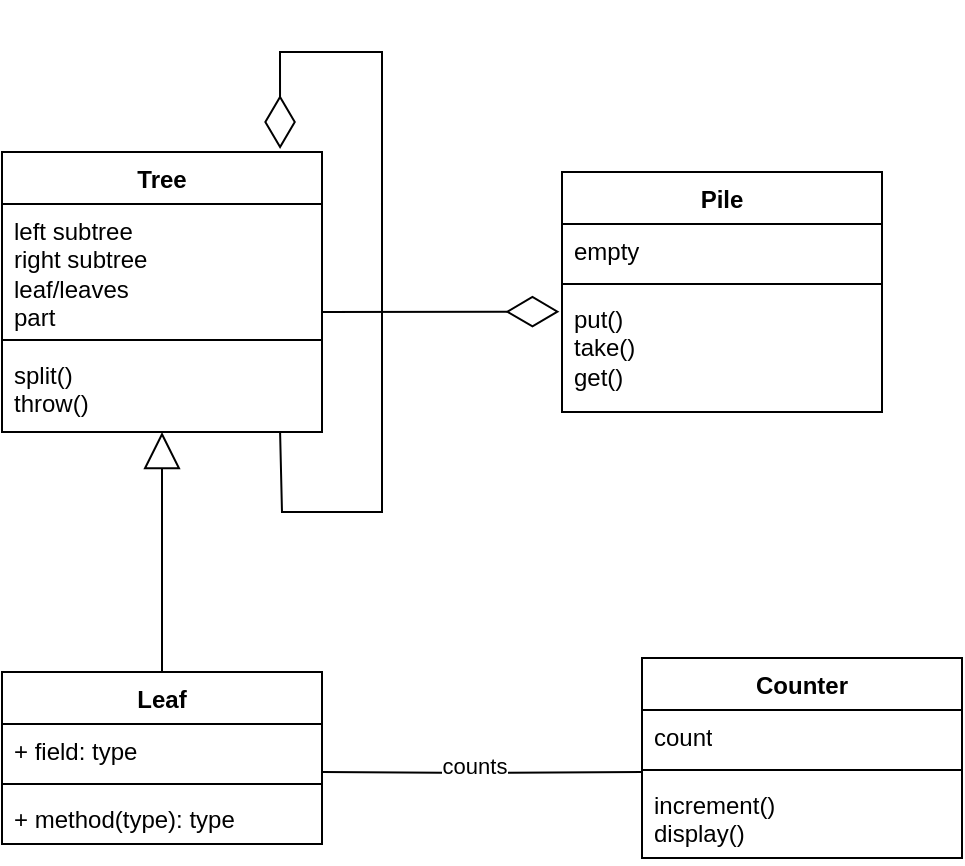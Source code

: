 <mxfile version="24.2.9" type="github">
  <diagram name="Страница — 1" id="dtzEapzKMnemivXaMPEk">
    <mxGraphModel dx="941" dy="515" grid="1" gridSize="10" guides="1" tooltips="1" connect="1" arrows="1" fold="1" page="1" pageScale="1" pageWidth="827" pageHeight="1169" math="0" shadow="0">
      <root>
        <mxCell id="0" />
        <mxCell id="1" parent="0" />
        <mxCell id="sWFpAdtklxmUq8GA6gXG-1" value="Counter" style="swimlane;fontStyle=1;align=center;verticalAlign=top;childLayout=stackLayout;horizontal=1;startSize=26;horizontalStack=0;resizeParent=1;resizeParentMax=0;resizeLast=0;collapsible=1;marginBottom=0;whiteSpace=wrap;html=1;" vertex="1" parent="1">
          <mxGeometry x="380" y="383" width="160" height="100" as="geometry" />
        </mxCell>
        <mxCell id="sWFpAdtklxmUq8GA6gXG-2" value="count" style="text;strokeColor=none;fillColor=none;align=left;verticalAlign=top;spacingLeft=4;spacingRight=4;overflow=hidden;rotatable=0;points=[[0,0.5],[1,0.5]];portConstraint=eastwest;whiteSpace=wrap;html=1;" vertex="1" parent="sWFpAdtklxmUq8GA6gXG-1">
          <mxGeometry y="26" width="160" height="26" as="geometry" />
        </mxCell>
        <mxCell id="sWFpAdtklxmUq8GA6gXG-3" value="" style="line;strokeWidth=1;fillColor=none;align=left;verticalAlign=middle;spacingTop=-1;spacingLeft=3;spacingRight=3;rotatable=0;labelPosition=right;points=[];portConstraint=eastwest;strokeColor=inherit;" vertex="1" parent="sWFpAdtklxmUq8GA6gXG-1">
          <mxGeometry y="52" width="160" height="8" as="geometry" />
        </mxCell>
        <mxCell id="sWFpAdtklxmUq8GA6gXG-4" value="&lt;div&gt;increment()&lt;/div&gt;&lt;div&gt;display()&lt;br&gt;&lt;/div&gt;" style="text;strokeColor=none;fillColor=none;align=left;verticalAlign=top;spacingLeft=4;spacingRight=4;overflow=hidden;rotatable=0;points=[[0,0.5],[1,0.5]];portConstraint=eastwest;whiteSpace=wrap;html=1;" vertex="1" parent="sWFpAdtklxmUq8GA6gXG-1">
          <mxGeometry y="60" width="160" height="40" as="geometry" />
        </mxCell>
        <mxCell id="sWFpAdtklxmUq8GA6gXG-5" value="Leaf" style="swimlane;fontStyle=1;align=center;verticalAlign=top;childLayout=stackLayout;horizontal=1;startSize=26;horizontalStack=0;resizeParent=1;resizeParentMax=0;resizeLast=0;collapsible=1;marginBottom=0;whiteSpace=wrap;html=1;" vertex="1" parent="1">
          <mxGeometry x="60" y="390" width="160" height="86" as="geometry" />
        </mxCell>
        <mxCell id="sWFpAdtklxmUq8GA6gXG-6" value="+ field: type" style="text;strokeColor=none;fillColor=none;align=left;verticalAlign=top;spacingLeft=4;spacingRight=4;overflow=hidden;rotatable=0;points=[[0,0.5],[1,0.5]];portConstraint=eastwest;whiteSpace=wrap;html=1;" vertex="1" parent="sWFpAdtklxmUq8GA6gXG-5">
          <mxGeometry y="26" width="160" height="26" as="geometry" />
        </mxCell>
        <mxCell id="sWFpAdtklxmUq8GA6gXG-7" value="" style="line;strokeWidth=1;fillColor=none;align=left;verticalAlign=middle;spacingTop=-1;spacingLeft=3;spacingRight=3;rotatable=0;labelPosition=right;points=[];portConstraint=eastwest;strokeColor=inherit;" vertex="1" parent="sWFpAdtklxmUq8GA6gXG-5">
          <mxGeometry y="52" width="160" height="8" as="geometry" />
        </mxCell>
        <mxCell id="sWFpAdtklxmUq8GA6gXG-8" value="+ method(type): type" style="text;strokeColor=none;fillColor=none;align=left;verticalAlign=top;spacingLeft=4;spacingRight=4;overflow=hidden;rotatable=0;points=[[0,0.5],[1,0.5]];portConstraint=eastwest;whiteSpace=wrap;html=1;" vertex="1" parent="sWFpAdtklxmUq8GA6gXG-5">
          <mxGeometry y="60" width="160" height="26" as="geometry" />
        </mxCell>
        <mxCell id="sWFpAdtklxmUq8GA6gXG-9" value="Tree" style="swimlane;fontStyle=1;align=center;verticalAlign=top;childLayout=stackLayout;horizontal=1;startSize=26;horizontalStack=0;resizeParent=1;resizeParentMax=0;resizeLast=0;collapsible=1;marginBottom=0;whiteSpace=wrap;html=1;" vertex="1" parent="1">
          <mxGeometry x="60" y="130" width="160" height="140" as="geometry" />
        </mxCell>
        <mxCell id="sWFpAdtklxmUq8GA6gXG-10" value="&lt;div&gt;left subtree&lt;/div&gt;&lt;div&gt;right subtree&lt;/div&gt;&lt;div&gt;leaf/leaves&lt;/div&gt;&lt;div&gt;part&lt;br&gt;&lt;/div&gt;" style="text;strokeColor=none;fillColor=none;align=left;verticalAlign=top;spacingLeft=4;spacingRight=4;overflow=hidden;rotatable=0;points=[[0,0.5],[1,0.5]];portConstraint=eastwest;whiteSpace=wrap;html=1;" vertex="1" parent="sWFpAdtklxmUq8GA6gXG-9">
          <mxGeometry y="26" width="160" height="64" as="geometry" />
        </mxCell>
        <mxCell id="sWFpAdtklxmUq8GA6gXG-11" value="" style="line;strokeWidth=1;fillColor=none;align=left;verticalAlign=middle;spacingTop=-1;spacingLeft=3;spacingRight=3;rotatable=0;labelPosition=right;points=[];portConstraint=eastwest;strokeColor=inherit;" vertex="1" parent="sWFpAdtklxmUq8GA6gXG-9">
          <mxGeometry y="90" width="160" height="8" as="geometry" />
        </mxCell>
        <mxCell id="sWFpAdtklxmUq8GA6gXG-12" value="&lt;div&gt;split()&lt;/div&gt;&lt;div&gt;throw()&lt;br&gt;&lt;/div&gt;" style="text;strokeColor=none;fillColor=none;align=left;verticalAlign=top;spacingLeft=4;spacingRight=4;overflow=hidden;rotatable=0;points=[[0,0.5],[1,0.5]];portConstraint=eastwest;whiteSpace=wrap;html=1;" vertex="1" parent="sWFpAdtklxmUq8GA6gXG-9">
          <mxGeometry y="98" width="160" height="42" as="geometry" />
        </mxCell>
        <mxCell id="sWFpAdtklxmUq8GA6gXG-21" value="" style="endArrow=diamondThin;endFill=0;endSize=24;html=1;rounded=0;exitX=0.869;exitY=0.996;exitDx=0;exitDy=0;exitPerimeter=0;entryX=0.869;entryY=-0.011;entryDx=0;entryDy=0;entryPerimeter=0;" edge="1" parent="sWFpAdtklxmUq8GA6gXG-9" source="sWFpAdtklxmUq8GA6gXG-12" target="sWFpAdtklxmUq8GA6gXG-9">
          <mxGeometry width="160" relative="1" as="geometry">
            <mxPoint x="170" y="90" as="sourcePoint" />
            <mxPoint x="110" y="-20" as="targetPoint" />
            <Array as="points">
              <mxPoint x="140" y="180" />
              <mxPoint x="190" y="180" />
              <mxPoint x="190" y="-50" />
              <mxPoint x="170" y="-50" />
              <mxPoint x="139" y="-50" />
            </Array>
          </mxGeometry>
        </mxCell>
        <mxCell id="sWFpAdtklxmUq8GA6gXG-13" value="Pile" style="swimlane;fontStyle=1;align=center;verticalAlign=top;childLayout=stackLayout;horizontal=1;startSize=26;horizontalStack=0;resizeParent=1;resizeParentMax=0;resizeLast=0;collapsible=1;marginBottom=0;whiteSpace=wrap;html=1;" vertex="1" parent="1">
          <mxGeometry x="340" y="140" width="160" height="120" as="geometry" />
        </mxCell>
        <mxCell id="sWFpAdtklxmUq8GA6gXG-14" value="empty" style="text;strokeColor=none;fillColor=none;align=left;verticalAlign=top;spacingLeft=4;spacingRight=4;overflow=hidden;rotatable=0;points=[[0,0.5],[1,0.5]];portConstraint=eastwest;whiteSpace=wrap;html=1;" vertex="1" parent="sWFpAdtklxmUq8GA6gXG-13">
          <mxGeometry y="26" width="160" height="26" as="geometry" />
        </mxCell>
        <mxCell id="sWFpAdtklxmUq8GA6gXG-15" value="" style="line;strokeWidth=1;fillColor=none;align=left;verticalAlign=middle;spacingTop=-1;spacingLeft=3;spacingRight=3;rotatable=0;labelPosition=right;points=[];portConstraint=eastwest;strokeColor=inherit;" vertex="1" parent="sWFpAdtklxmUq8GA6gXG-13">
          <mxGeometry y="52" width="160" height="8" as="geometry" />
        </mxCell>
        <mxCell id="sWFpAdtklxmUq8GA6gXG-16" value="&lt;div&gt;put()&lt;/div&gt;&lt;div&gt;take()&lt;/div&gt;&lt;div&gt;get()&lt;br&gt;&lt;/div&gt;" style="text;strokeColor=none;fillColor=none;align=left;verticalAlign=top;spacingLeft=4;spacingRight=4;overflow=hidden;rotatable=0;points=[[0,0.5],[1,0.5]];portConstraint=eastwest;whiteSpace=wrap;html=1;" vertex="1" parent="sWFpAdtklxmUq8GA6gXG-13">
          <mxGeometry y="60" width="160" height="60" as="geometry" />
        </mxCell>
        <mxCell id="sWFpAdtklxmUq8GA6gXG-17" value="" style="endArrow=block;endSize=16;endFill=0;html=1;rounded=0;exitX=0.5;exitY=0;exitDx=0;exitDy=0;" edge="1" parent="1" source="sWFpAdtklxmUq8GA6gXG-5" target="sWFpAdtklxmUq8GA6gXG-12">
          <mxGeometry width="160" relative="1" as="geometry">
            <mxPoint x="330" y="280" as="sourcePoint" />
            <mxPoint x="490" y="280" as="targetPoint" />
          </mxGeometry>
        </mxCell>
        <mxCell id="sWFpAdtklxmUq8GA6gXG-19" value="" style="endArrow=diamondThin;endFill=0;endSize=24;html=1;rounded=0;entryX=-0.008;entryY=0.164;entryDx=0;entryDy=0;entryPerimeter=0;" edge="1" parent="1" target="sWFpAdtklxmUq8GA6gXG-16">
          <mxGeometry width="160" relative="1" as="geometry">
            <mxPoint x="220" y="210" as="sourcePoint" />
            <mxPoint x="400" y="210" as="targetPoint" />
          </mxGeometry>
        </mxCell>
        <mxCell id="sWFpAdtklxmUq8GA6gXG-22" value="" style="endArrow=none;html=1;edgeStyle=orthogonalEdgeStyle;rounded=0;entryX=0;entryY=0.625;entryDx=0;entryDy=0;entryPerimeter=0;" edge="1" parent="1" target="sWFpAdtklxmUq8GA6gXG-3">
          <mxGeometry relative="1" as="geometry">
            <mxPoint x="220" y="440" as="sourcePoint" />
            <mxPoint x="350" y="440" as="targetPoint" />
          </mxGeometry>
        </mxCell>
        <mxCell id="sWFpAdtklxmUq8GA6gXG-25" value="counts" style="edgeLabel;html=1;align=center;verticalAlign=middle;resizable=0;points=[];" vertex="1" connectable="0" parent="sWFpAdtklxmUq8GA6gXG-22">
          <mxGeometry x="-0.059" y="4" relative="1" as="geometry">
            <mxPoint as="offset" />
          </mxGeometry>
        </mxCell>
      </root>
    </mxGraphModel>
  </diagram>
</mxfile>
